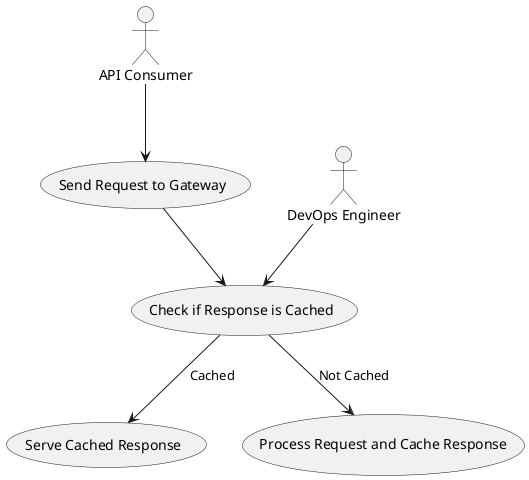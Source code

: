 @startuml
actor "API Consumer" as consumer
actor "DevOps Engineer" as devops

usecase "Send Request to Gateway" as uc1
usecase "Check if Response is Cached" as uc2
usecase "Serve Cached Response" as uc3
usecase "Process Request and Cache Response" as uc4

consumer --> uc1
uc1 --> uc2
uc2 --> uc3 : Cached
uc2 --> uc4 : Not Cached
devops --> uc2
@enduml
